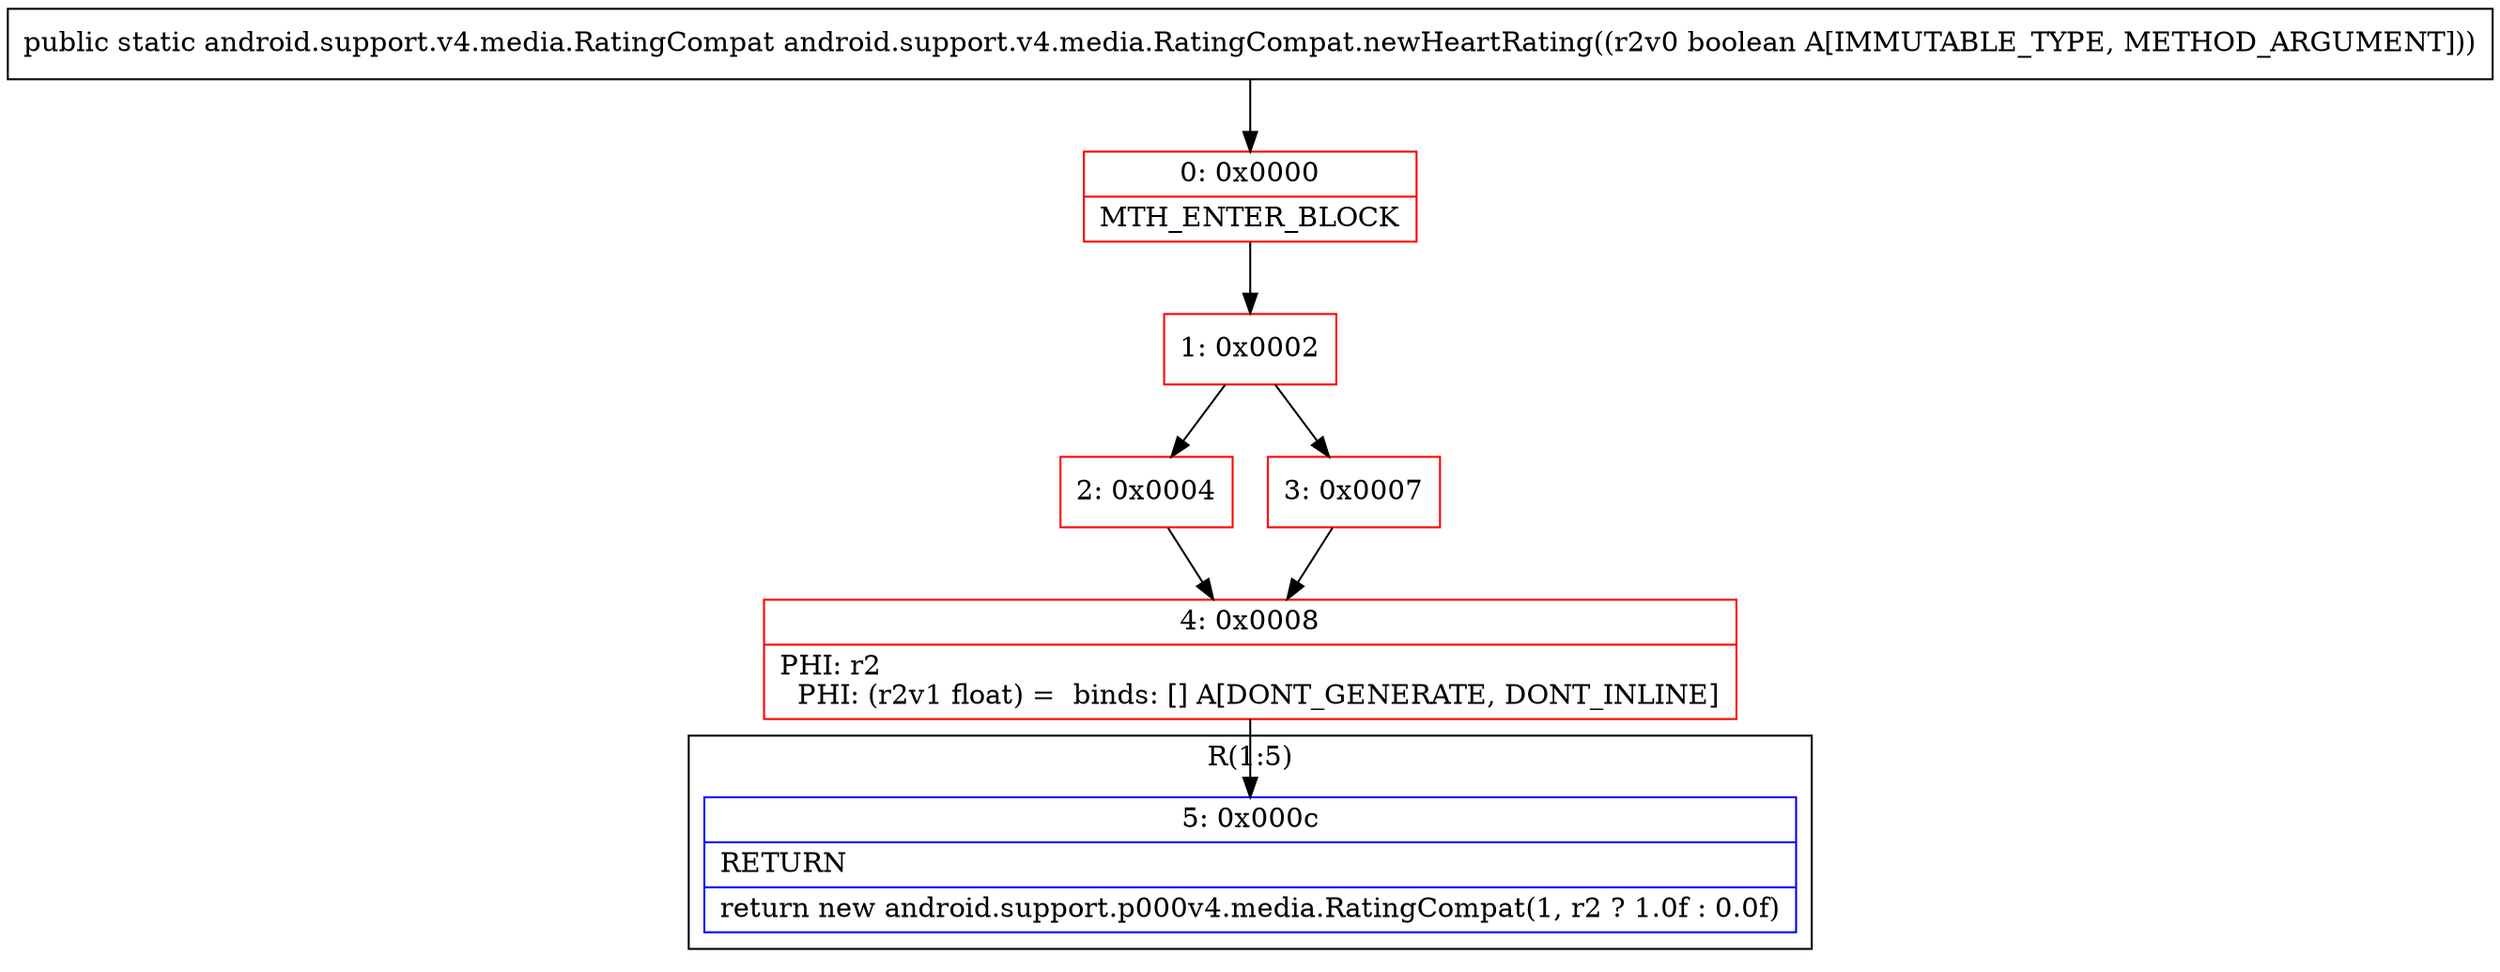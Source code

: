 digraph "CFG forandroid.support.v4.media.RatingCompat.newHeartRating(Z)Landroid\/support\/v4\/media\/RatingCompat;" {
subgraph cluster_Region_1064267912 {
label = "R(1:5)";
node [shape=record,color=blue];
Node_5 [shape=record,label="{5\:\ 0x000c|RETURN\l|return new android.support.p000v4.media.RatingCompat(1, r2 ? 1.0f : 0.0f)\l}"];
}
Node_0 [shape=record,color=red,label="{0\:\ 0x0000|MTH_ENTER_BLOCK\l}"];
Node_1 [shape=record,color=red,label="{1\:\ 0x0002}"];
Node_2 [shape=record,color=red,label="{2\:\ 0x0004}"];
Node_3 [shape=record,color=red,label="{3\:\ 0x0007}"];
Node_4 [shape=record,color=red,label="{4\:\ 0x0008|PHI: r2 \l  PHI: (r2v1 float) =  binds: [] A[DONT_GENERATE, DONT_INLINE]\l}"];
MethodNode[shape=record,label="{public static android.support.v4.media.RatingCompat android.support.v4.media.RatingCompat.newHeartRating((r2v0 boolean A[IMMUTABLE_TYPE, METHOD_ARGUMENT])) }"];
MethodNode -> Node_0;
Node_0 -> Node_1;
Node_1 -> Node_2;
Node_1 -> Node_3;
Node_2 -> Node_4;
Node_3 -> Node_4;
Node_4 -> Node_5;
}

